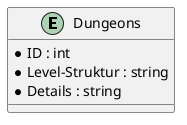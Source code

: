 @startuml Dungeons
entity Dungeons {
  * ID : int
  * Level-Struktur : string
  * Details : string
}
@enduml